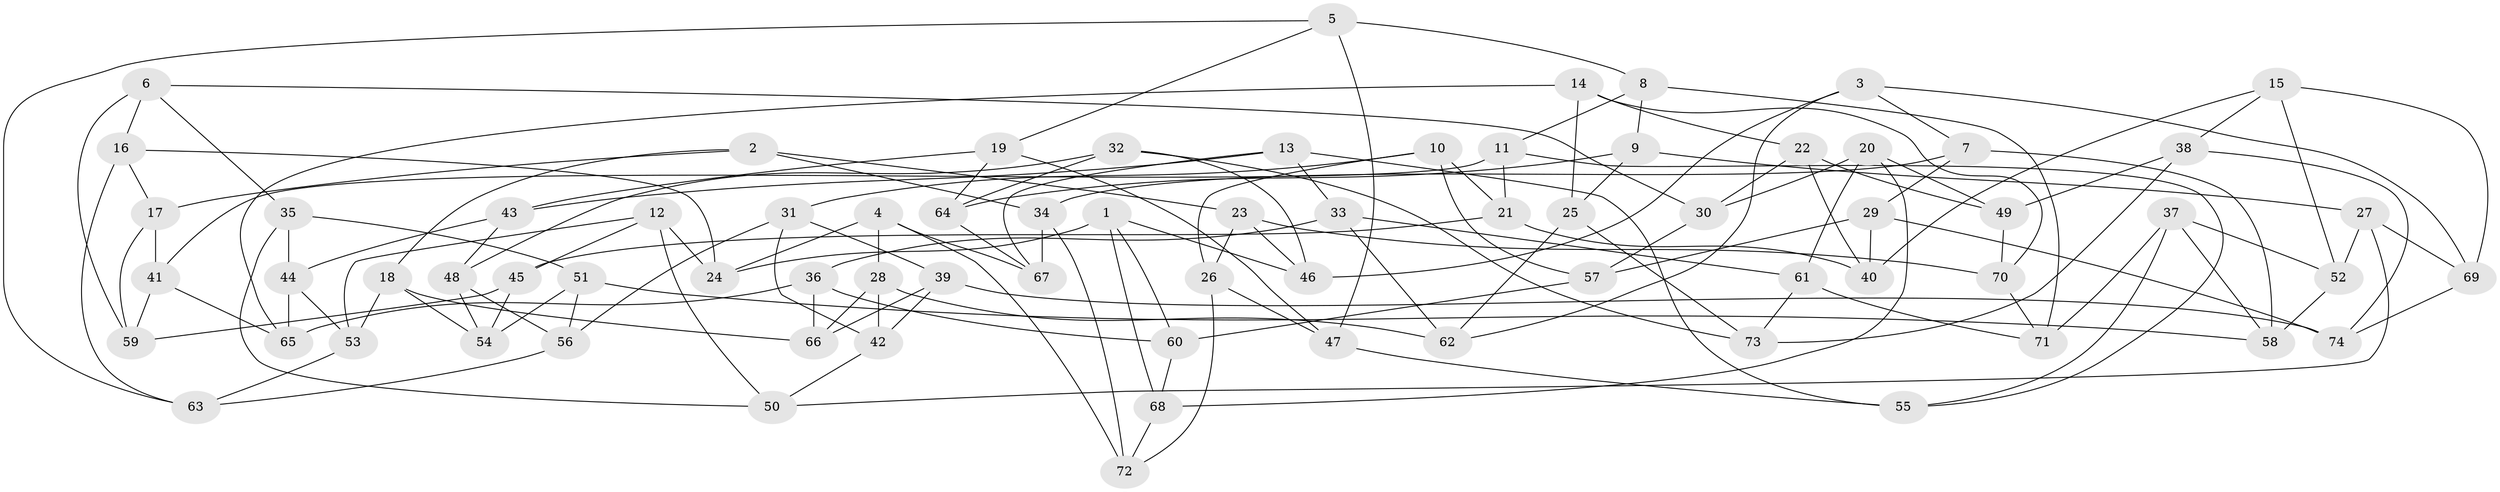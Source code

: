 // Generated by graph-tools (version 1.1) at 2025/26/03/09/25 03:26:50]
// undirected, 74 vertices, 148 edges
graph export_dot {
graph [start="1"]
  node [color=gray90,style=filled];
  1;
  2;
  3;
  4;
  5;
  6;
  7;
  8;
  9;
  10;
  11;
  12;
  13;
  14;
  15;
  16;
  17;
  18;
  19;
  20;
  21;
  22;
  23;
  24;
  25;
  26;
  27;
  28;
  29;
  30;
  31;
  32;
  33;
  34;
  35;
  36;
  37;
  38;
  39;
  40;
  41;
  42;
  43;
  44;
  45;
  46;
  47;
  48;
  49;
  50;
  51;
  52;
  53;
  54;
  55;
  56;
  57;
  58;
  59;
  60;
  61;
  62;
  63;
  64;
  65;
  66;
  67;
  68;
  69;
  70;
  71;
  72;
  73;
  74;
  1 -- 24;
  1 -- 46;
  1 -- 68;
  1 -- 60;
  2 -- 34;
  2 -- 23;
  2 -- 18;
  2 -- 17;
  3 -- 62;
  3 -- 46;
  3 -- 7;
  3 -- 69;
  4 -- 24;
  4 -- 67;
  4 -- 72;
  4 -- 28;
  5 -- 19;
  5 -- 47;
  5 -- 63;
  5 -- 8;
  6 -- 30;
  6 -- 59;
  6 -- 35;
  6 -- 16;
  7 -- 34;
  7 -- 29;
  7 -- 58;
  8 -- 71;
  8 -- 11;
  8 -- 9;
  9 -- 27;
  9 -- 64;
  9 -- 25;
  10 -- 26;
  10 -- 57;
  10 -- 31;
  10 -- 21;
  11 -- 41;
  11 -- 21;
  11 -- 55;
  12 -- 53;
  12 -- 45;
  12 -- 50;
  12 -- 24;
  13 -- 55;
  13 -- 43;
  13 -- 67;
  13 -- 33;
  14 -- 65;
  14 -- 22;
  14 -- 70;
  14 -- 25;
  15 -- 52;
  15 -- 38;
  15 -- 69;
  15 -- 40;
  16 -- 17;
  16 -- 63;
  16 -- 24;
  17 -- 41;
  17 -- 59;
  18 -- 53;
  18 -- 54;
  18 -- 66;
  19 -- 47;
  19 -- 43;
  19 -- 64;
  20 -- 61;
  20 -- 30;
  20 -- 49;
  20 -- 68;
  21 -- 40;
  21 -- 45;
  22 -- 40;
  22 -- 49;
  22 -- 30;
  23 -- 26;
  23 -- 70;
  23 -- 46;
  25 -- 62;
  25 -- 73;
  26 -- 72;
  26 -- 47;
  27 -- 50;
  27 -- 52;
  27 -- 69;
  28 -- 42;
  28 -- 62;
  28 -- 66;
  29 -- 40;
  29 -- 74;
  29 -- 57;
  30 -- 57;
  31 -- 56;
  31 -- 42;
  31 -- 39;
  32 -- 64;
  32 -- 46;
  32 -- 73;
  32 -- 48;
  33 -- 62;
  33 -- 36;
  33 -- 61;
  34 -- 72;
  34 -- 67;
  35 -- 50;
  35 -- 51;
  35 -- 44;
  36 -- 66;
  36 -- 65;
  36 -- 60;
  37 -- 55;
  37 -- 71;
  37 -- 58;
  37 -- 52;
  38 -- 74;
  38 -- 49;
  38 -- 73;
  39 -- 74;
  39 -- 66;
  39 -- 42;
  41 -- 65;
  41 -- 59;
  42 -- 50;
  43 -- 48;
  43 -- 44;
  44 -- 53;
  44 -- 65;
  45 -- 54;
  45 -- 59;
  47 -- 55;
  48 -- 54;
  48 -- 56;
  49 -- 70;
  51 -- 56;
  51 -- 54;
  51 -- 58;
  52 -- 58;
  53 -- 63;
  56 -- 63;
  57 -- 60;
  60 -- 68;
  61 -- 71;
  61 -- 73;
  64 -- 67;
  68 -- 72;
  69 -- 74;
  70 -- 71;
}
